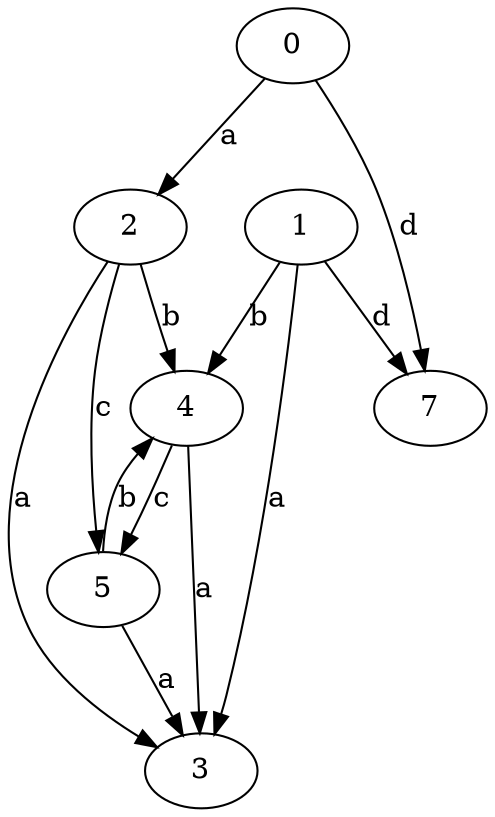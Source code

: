 strict digraph  {
1;
2;
3;
4;
5;
0;
7;
1 -> 3  [label=a];
1 -> 4  [label=b];
1 -> 7  [label=d];
2 -> 3  [label=a];
2 -> 4  [label=b];
2 -> 5  [label=c];
4 -> 3  [label=a];
4 -> 5  [label=c];
5 -> 3  [label=a];
5 -> 4  [label=b];
0 -> 2  [label=a];
0 -> 7  [label=d];
}
